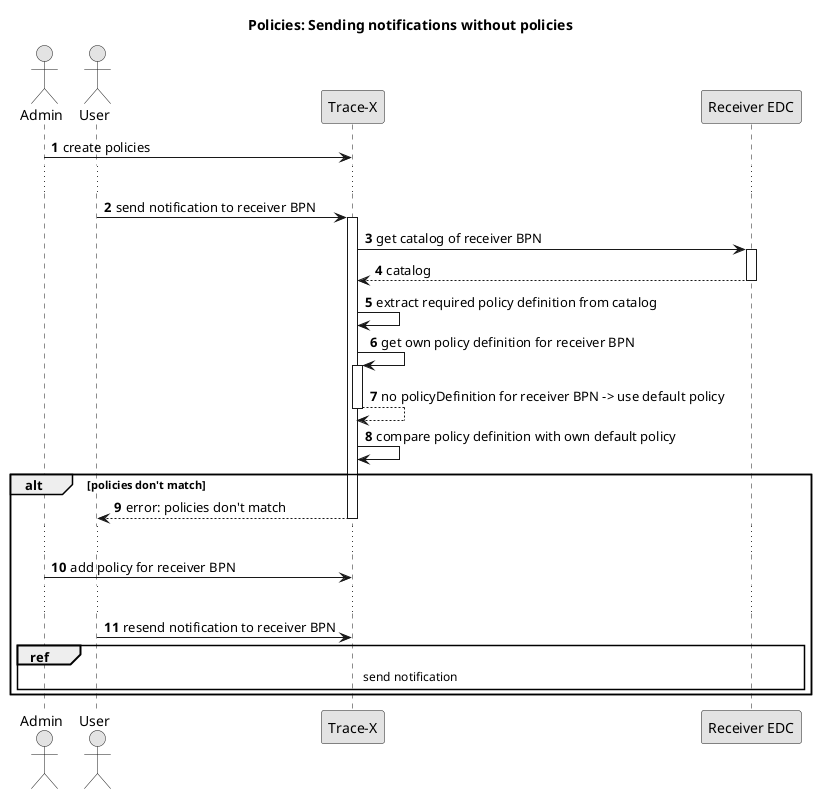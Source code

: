 @startuml

skinparam monochrome true
skinparam shadowing false
skinparam defaultFontName "Architects daughter"
skinparam linetype ortho
autonumber

title Policies: Sending notifications without policies

actor Admin
actor User
participant "Trace-X" as TraceX
participant "Receiver EDC" as EDC

Admin -> TraceX: create policies
...
User -> TraceX: send notification to receiver BPN
activate TraceX
TraceX -> EDC: get catalog of receiver BPN
activate EDC
EDC --> TraceX: catalog
deactivate EDC
TraceX -> TraceX: extract required policy definition from catalog
TraceX -> TraceX: get own policy definition for receiver BPN
activate TraceX
TraceX --> TraceX: no policyDefinition for receiver BPN -> use default policy
deactivate TraceX
TraceX -> TraceX: compare policy definition with own default policy
alt policies don't match
TraceX --> User: error: policies don't match
deactivate TraceX
...
Admin -> TraceX: add policy for receiver BPN
...
User -> TraceX: resend notification to receiver BPN
ref over User, Admin, TraceX, EDC: send notification
end
@enduml

